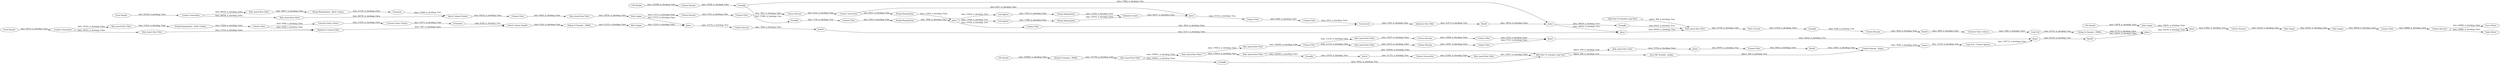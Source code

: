 digraph {
	"-2631952455459439840_342" [label="Column Rename"]
	"-2631952455459439840_384" [label="Rule Engine"]
	"-2631952455459439840_260" [label=GroupBy]
	"-2631952455459439840_402" [label="Column Filter"]
	"-2631952455459439840_418" [label="Column Filter"]
	"-2631952455459439840_415" [label="Rule_based Row Filter"]
	"-2631952455459439840_367" [label="Column Rename"]
	"1190525187555257509_313" [label="Column Rename _Regex_"]
	"1190525187555257509_310" [label="Column Filter"]
	"-2631952455459439840_292" [label="Rule_based Row Filter"]
	"-2631952455459439840_324" [label=Joiner]
	"-7489193224009389934_333" [label="Loop End"]
	"-2631952455459439840_302" [label="Rule_based Row Filter"]
	"-2631952455459439840_414" [label="Rule_based Row Filter"]
	"-2631952455459439840_417" [label=Transpose]
	"-2631952455459439840_408" [label="Cell Splitter"]
	"-7489193224009389934_335" [label="Table Row To Variable Loop Start"]
	"-2631952455459439840_365" [label="Column Filter"]
	"-2631952455459439840_334" [label=GroupBy]
	"-2631952455459439840_405" [label=RowID]
	"-2631952455459439840_251" [label="CSV Reader"]
	"-2631952455459439840_370" [label="Column Filter"]
	"-2631952455459439840_411" [label=Joiner]
	"1190525187555257509_318" [label=Sorter]
	"-2631952455459439840_383" [label="String To Number _PMML_"]
	"-2631952455459439840_358" [label="Excel Reader"]
	"-2631952455459439840_394" [label="String Manipulation"]
	"-2631952455459439840_273" [label="Column Filter"]
	"-2631952455459439840_252" [label="CSV Reader"]
	"-2631952455459439840_362" [label=Transpose]
	"-2631952455459439840_359" [label="Counter Generation"]
	"-2631952455459439840_344" [label="Column Resorter"]
	"-7489193224009389934_329" [label="Math Formula"]
	"-2631952455459439840_303" [label="Rule_based Row Filter"]
	"-2631952455459439840_319" [label=Joiner]
	"-2631952455459439840_301" [label="Column Filter"]
	"-2631952455459439840_398" [label="Cell Splitter"]
	"-2631952455459439840_300" [label="Rule_based Row Filter"]
	"-2631952455459439840_401" [label="Column Filter"]
	"-7489193224009389934_336" [label="Rule_based Row Filter"]
	"-2631952455459439840_373" [label="Column Rename"]
	"1190525187555257509_308" [label="Table Row To Variable Loop Start"]
	"-2631952455459439840_409" [label="String Manipulation"]
	"-2631952455459439840_340" [label="Rule Engine"]
	"-2631952455459439840_320" [label="Column Rename"]
	"-2631952455459439840_262" [label=GroupBy]
	"-2631952455459439840_396" [label=Joiner]
	"-2631952455459439840_424" [label="Column Rename"]
	"-2631952455459439840_306" [label="Counter Generation"]
	"-2631952455459439840_410" [label="Duplicate Row Filter"]
	"1190525187555257509_309" [label="Rule_based Row Filter"]
	"1190525187555257509_311" [label=RowID]
	"-2631952455459439840_419" [label="Constant Value Column"]
	"-2631952455459439840_339" [label="Excel Writer"]
	"-2631952455459439840_429" [label=Joiner]
	"-2631952455459439840_403" [label="Column Filter"]
	"-2631952455459439840_354" [label="CSV Reader"]
	"-2631952455459439840_426" [label="String To Number _PMML_"]
	"-2631952455459439840_307" [label="Rule_based Row Filter"]
	"-2631952455459439840_304" [label=GroupBy]
	"-2631952455459439840_413" [label="Counter Generation"]
	"-2631952455459439840_5" [label="Counter Generation"]
	"-2631952455459439840_360" [label="Rule_based Row Filter"]
	"1190525187555257509_316" [label="Loop End _Column Append_"]
	"-2631952455459439840_253" [label="Rule_based Row Filter"]
	"-2631952455459439840_321" [label="Column Rename"]
	"-2631952455459439840_281" [label="Column Rename"]
	"1190525187555257509_314" [label="Java Edit Variable _simple_"]
	"1190525187555257509_317" [label=Joiner]
	"-2631952455459439840_420" [label="Constant Value Column"]
	"-2631952455459439840_395" [label="String Manipulation"]
	"-2631952455459439840_364" [label="String Manipulation _Multi Column_"]
	"-2631952455459439840_407" [label="Column Filter"]
	"-2631952455459439840_366" [label="Rule_based Row Filter"]
	"-2631952455459439840_404" [label=Concatenate]
	"-2631952455459439840_422" [label="Insert Column Header"]
	"-7489193224009389934_332" [label=RowID]
	"-2631952455459439840_412" [label="Excel Reader"]
	"-2631952455459439840_259" [label=GroupBy]
	"-2631952455459439840_374" [label=Joiner]
	"-2631952455459439840_423" [label=Joiner]
	"-2631952455459439840_361" [label="Rule_based Row Filter"]
	"-2631952455459439840_416" [label="String Manipulation _Multi Column_"]
	"-2631952455459439840_322" [label="Column Filter"]
	"-2631952455459439840_356" [label="Rule Engine"]
	"-2631952455459439840_363" [label="Insert Column Header"]
	"-2631952455459439840_305" [label=Sorter]
	"-2631952455459439840_421" [label="Reference Column Filter"]
	"-2631952455459439840_427" [label="Rule Engine"]
	"-7489193224009389934_330" [label=GroupBy]
	"-7489193224009389934_331" [label="Column Rename"]
	"-2631952455459439840_399" [label="String Manipulation"]
	"-2631952455459439840_290" [label="Rule_based Row Filter"]
	"-2631952455459439840_338" [label="Table Writer"]
	"-7489193224009389934_343" [label="Constant Value Column"]
	"-2631952455459439840_325" [label=RowID]
	"-2631952455459439840_357" [label=Joiner]
	"-2631952455459439840_428" [label=RowID]
	"-2631952455459439840_368" [label="Similarity Search"]
	"-2631952455459439840_341" [label="Rule Engine"]
	"-2631952455459439840_312" [label="String To Number _PMML_"]
	"-2631952455459439840_406" [label=Joiner]
	"-2631952455459439840_323" [label="Column Filter"]
	"-2631952455459439840_411" -> "-2631952455459439840_334" [label="data: 39639; is_blocking: True"]
	"-2631952455459439840_362" -> "-2631952455459439840_363" [label="data: 15449; is_blocking: True"]
	"-2631952455459439840_253" -> "-2631952455459439840_290" [label="data: 378911; is_blocking: False"]
	"-2631952455459439840_259" -> "1190525187555257509_308" [label="data: 10652; is_blocking: True"]
	"1190525187555257509_318" -> "1190525187555257509_316" [label="data: 13159; is_blocking: True"]
	"-2631952455459439840_395" -> "-2631952455459439840_396" [label="data: 7894; is_blocking: False"]
	"-2631952455459439840_428" -> "-2631952455459439840_429" [label="data: 32511; is_blocking: False"]
	"-7489193224009389934_332" -> "-7489193224009389934_343" [label="data: 4069; is_blocking: False"]
	"-7489193224009389934_330" -> "-7489193224009389934_331" [label="data: 5394; is_blocking: True"]
	"-2631952455459439840_324" -> "-2631952455459439840_325" [label="data: 65230; is_blocking: True"]
	"-2631952455459439840_398" -> "-2631952455459439840_399" [label="data: 17699; is_blocking: False"]
	"-2631952455459439840_302" -> "-2631952455459439840_320" [label="data: 21613; is_blocking: False"]
	"-2631952455459439840_363" -> "-2631952455459439840_365" [label="data: 40222; is_blocking: False"]
	"-2631952455459439840_301" -> "-2631952455459439840_302" [label="data: 11210; is_blocking: False"]
	"-2631952455459439840_307" -> "1190525187555257509_308" [label="data: 22657; is_blocking: False"]
	"-2631952455459439840_423" -> "-2631952455459439840_424" [label="data: 27574; is_blocking: True"]
	"-2631952455459439840_411" -> "-2631952455459439840_429" [label="data: 39639; is_blocking: True"]
	"-2631952455459439840_415" -> "-2631952455459439840_416" [label="data: 15222; is_blocking: False"]
	"-2631952455459439840_341" -> "-2631952455459439840_407" [label="data: 48938; is_blocking: False"]
	"1190525187555257509_308" -> "1190525187555257509_314" [label="object: 288; is_blocking: True"]
	"-2631952455459439840_5" -> "-2631952455459439840_394" [label="data: 6651; is_blocking: False"]
	"-2631952455459439840_420" -> "-2631952455459439840_417" [label="data: 11677; is_blocking: False"]
	"1190525187555257509_311" -> "1190525187555257509_313" [label="data: 12491; is_blocking: False"]
	"-2631952455459439840_305" -> "-2631952455459439840_306" [label="data: 21727; is_blocking: True"]
	"-2631952455459439840_344" -> "-2631952455459439840_339" [label="data: 44888; is_blocking: False"]
	"-2631952455459439840_273" -> "-2631952455459439840_395" [label="data: 1943; is_blocking: False"]
	"-7489193224009389934_331" -> "-7489193224009389934_332" [label="data: 3285; is_blocking: False"]
	"-2631952455459439840_370" -> "-2631952455459439840_373" [label="data: 3803; is_blocking: False"]
	"-2631952455459439840_416" -> "-2631952455459439840_418" [label="data: 15820; is_blocking: False"]
	"-7489193224009389934_343" -> "-7489193224009389934_333" [label="data: 5360; is_blocking: False"]
	"-2631952455459439840_342" -> "-2631952455459439840_340" [label="data: 39324; is_blocking: False"]
	"-2631952455459439840_303" -> "-2631952455459439840_304" [label="data: 328385; is_blocking: False"]
	"1190525187555257509_313" -> "1190525187555257509_318" [label="data: 3408; is_blocking: False"]
	"-2631952455459439840_413" -> "-2631952455459439840_415" [label="data: 10333; is_blocking: False"]
	"-2631952455459439840_418" -> "-2631952455459439840_419" [label="data: 9368; is_blocking: False"]
	"-2631952455459439840_359" -> "-2631952455459439840_360" [label="data: 46028; is_blocking: False"]
	"-2631952455459439840_421" -> "-2631952455459439840_422" [label="data: 7447; is_blocking: False"]
	"-2631952455459439840_312" -> "-2631952455459439840_253" [label="data: 107195; is_blocking: False"]
	"-2631952455459439840_383" -> "-2631952455459439840_406" [label="data: 6774; is_blocking: False"]
	"-2631952455459439840_290" -> "-2631952455459439840_303" [label="data: 378912; is_blocking: False"]
	"1190525187555257509_308" -> "1190525187555257509_309" [label="object: 288; is_blocking: True"]
	"-2631952455459439840_357" -> "-2631952455459439840_342" [label="data: 87665; is_blocking: True"]
	"-2631952455459439840_366" -> "-2631952455459439840_384" [label="data: 16530; is_blocking: False"]
	"-2631952455459439840_410" -> "-2631952455459439840_405" [label="data: 21975; is_blocking: True"]
	"-2631952455459439840_409" -> "-2631952455459439840_368" [label="data: 13338; is_blocking: False"]
	"-2631952455459439840_373" -> "-2631952455459439840_5" [label="data: 3232; is_blocking: False"]
	"-2631952455459439840_396" -> "-2631952455459439840_408" [label="data: 10524; is_blocking: True"]
	"-2631952455459439840_401" -> "-2631952455459439840_402" [label="data: 8204; is_blocking: False"]
	"-2631952455459439840_413" -> "-2631952455459439840_414" [label="data: 10333; is_blocking: False"]
	"-2631952455459439840_344" -> "-2631952455459439840_338" [label="data: 44888; is_blocking: False"]
	"-2631952455459439840_356" -> "-2631952455459439840_357" [label="data: 19935; is_blocking: False"]
	"-2631952455459439840_252" -> "-2631952455459439840_312" [label="data: 520085; is_blocking: False"]
	"-7489193224009389934_336" -> "-7489193224009389934_329" [label="data: 23750; is_blocking: False"]
	"-2631952455459439840_414" -> "-2631952455459439840_421" [label="data: 31516; is_blocking: False"]
	"1190525187555257509_314" -> "1190525187555257509_313" [label="object: 288; is_blocking: True"]
	"-2631952455459439840_262" -> "-2631952455459439840_273" [label="data: 7134; is_blocking: True"]
	"-2631952455459439840_5" -> "-2631952455459439840_374" [label="data: 6651; is_blocking: False"]
	"-2631952455459439840_290" -> "-2631952455459439840_292" [label="data: 378912; is_blocking: False"]
	"-2631952455459439840_260" -> "-2631952455459439840_262" [label="data: 17662; is_blocking: True"]
	"-2631952455459439840_304" -> "-2631952455459439840_305" [label="data: 21676; is_blocking: True"]
	"-2631952455459439840_394" -> "-2631952455459439840_396" [label="data: 12365; is_blocking: False"]
	"1190525187555257509_317" -> "1190525187555257509_310" [label="data: 80997; is_blocking: True"]
	"-2631952455459439840_360" -> "-2631952455459439840_363" [label="data: 86578; is_blocking: False"]
	"1190525187555257509_309" -> "1190525187555257509_317" [label="data: 75762; is_blocking: False"]
	"-2631952455459439840_405" -> "-2631952455459439840_411" [label="data: 18914; is_blocking: False"]
	"-2631952455459439840_402" -> "-2631952455459439840_404" [label="data: 3815; is_blocking: False"]
	"-2631952455459439840_374" -> "-2631952455459439840_401" [label="data: 37755; is_blocking: True"]
	"-2631952455459439840_354" -> "-2631952455459439840_356" [label="data: 23878; is_blocking: False"]
	"-2631952455459439840_396" -> "-2631952455459439840_403" [label="data: 14764; is_blocking: True"]
	"-2631952455459439840_301" -> "-2631952455459439840_300" [label="data: 11210; is_blocking: False"]
	"-2631952455459439840_359" -> "-2631952455459439840_361" [label="data: 46028; is_blocking: False"]
	"-2631952455459439840_419" -> "-2631952455459439840_420" [label="data: 11293; is_blocking: False"]
	"-2631952455459439840_334" -> "-7489193224009389934_336" [label="data: 8925; is_blocking: True"]
	"-2631952455459439840_306" -> "-2631952455459439840_307" [label="data: 22305; is_blocking: False"]
	"-7489193224009389934_333" -> "-2631952455459439840_383" [label="data: 16753; is_blocking: True"]
	"-2631952455459439840_424" -> "-2631952455459439840_428" [label="data: 7460; is_blocking: False"]
	"-2631952455459439840_251" -> "-2631952455459439840_281" [label="data: 252008; is_blocking: False"]
	"-2631952455459439840_417" -> "-2631952455459439840_422" [label="data: 6220; is_blocking: True"]
	"-2631952455459439840_407" -> "-2631952455459439840_344" [label="data: 44888; is_blocking: False"]
	"-2631952455459439840_403" -> "-2631952455459439840_404" [label="data: 3815; is_blocking: False"]
	"-2631952455459439840_429" -> "-7489193224009389934_336" [label="data: 69365; is_blocking: True"]
	"-2631952455459439840_325" -> "-2631952455459439840_406" [label="data: 62833; is_blocking: False"]
	"-7489193224009389934_335" -> "-7489193224009389934_336" [label="object: 288; is_blocking: True"]
	"-7489193224009389934_329" -> "-7489193224009389934_330" [label="data: 21630; is_blocking: False"]
	"-2631952455459439840_422" -> "-2631952455459439840_426" [label="data: 6334; is_blocking: False"]
	"-2631952455459439840_281" -> "-2631952455459439840_260" [label="data: 32546; is_blocking: False"]
	"-2631952455459439840_384" -> "-2631952455459439840_423" [label="data: 13113; is_blocking: False"]
	"-2631952455459439840_418" -> "-2631952455459439840_421" [label="data: 9368; is_blocking: False"]
	"1190525187555257509_316" -> "-2631952455459439840_324" [label="data: 158773; is_blocking: False"]
	"-2631952455459439840_396" -> "-2631952455459439840_398" [label="data: 17944; is_blocking: True"]
	"-2631952455459439840_321" -> "-2631952455459439840_322" [label="data: 10204; is_blocking: False"]
	"-2631952455459439840_322" -> "-2631952455459439840_319" [label="data: 3193; is_blocking: False"]
	"-2631952455459439840_367" -> "-2631952455459439840_370" [label="data: 5533; is_blocking: False"]
	"-2631952455459439840_292" -> "-2631952455459439840_301" [label="data: 108366; is_blocking: False"]
	"-2631952455459439840_300" -> "-2631952455459439840_321" [label="data: 19227; is_blocking: False"]
	"-2631952455459439840_427" -> "-2631952455459439840_423" [label="data: 12323; is_blocking: False"]
	"-2631952455459439840_340" -> "-2631952455459439840_341" [label="data: 45925; is_blocking: False"]
	"-2631952455459439840_365" -> "-2631952455459439840_366" [label="data: 6420; is_blocking: False"]
	"-2631952455459439840_412" -> "-2631952455459439840_413" [label="data: 30353; is_blocking: False"]
	"-2631952455459439840_323" -> "-2631952455459439840_319" [label="data: 5713; is_blocking: False"]
	"-2631952455459439840_368" -> "-2631952455459439840_374" [label="data: 26617; is_blocking: False"]
	"-2631952455459439840_253" -> "-2631952455459439840_259" [label="data: 378911; is_blocking: False"]
	"-2631952455459439840_364" -> "-2631952455459439840_362" [label="data: 51792; is_blocking: False"]
	"-2631952455459439840_260" -> "-2631952455459439840_411" [label="data: 17662; is_blocking: True"]
	"-2631952455459439840_408" -> "-2631952455459439840_409" [label="data: 11815; is_blocking: False"]
	"-2631952455459439840_303" -> "1190525187555257509_308" [label="data: 328385; is_blocking: False"]
	"-2631952455459439840_406" -> "-2631952455459439840_357" [label="data: 69126; is_blocking: True"]
	"-2631952455459439840_404" -> "-2631952455459439840_410" [label="data: 3539; is_blocking: False"]
	"-2631952455459439840_426" -> "-2631952455459439840_427" [label="data: 21535; is_blocking: False"]
	"-2631952455459439840_320" -> "-2631952455459439840_323" [label="data: 10207; is_blocking: False"]
	"1190525187555257509_310" -> "1190525187555257509_311" [label="data: 4463; is_blocking: False"]
	"-2631952455459439840_319" -> "-2631952455459439840_324" [label="data: 23632; is_blocking: True"]
	"-2631952455459439840_358" -> "-2631952455459439840_359" [label="data: 85338; is_blocking: False"]
	"-2631952455459439840_384" -> "-2631952455459439840_367" [label="data: 13113; is_blocking: False"]
	"-2631952455459439840_399" -> "-2631952455459439840_368" [label="data: 19316; is_blocking: False"]
	"-2631952455459439840_361" -> "-2631952455459439840_364" [label="data: 58017; is_blocking: False"]
	rankdir=LR
}
